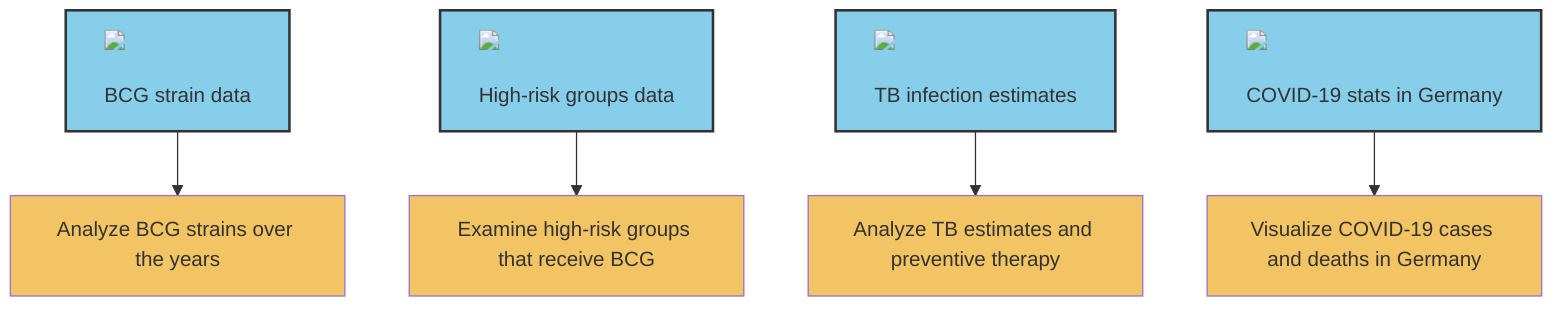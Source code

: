 graph TD;
    A["<img src='../input/hackathon/task_2-BCG_world_atlas_data-bcg_strain-7July2020.csv' /> <br/> BCG strain data"]:::data
    B["<img src='../input/hackathon/BCG_world_atlas_data-2020.csv' /> <br/> High-risk groups data"]:::data
    C["<img src='../input/hackathon/task_2-Tuberculosis_infection_estimates_for_2018.csv' /> <br/> TB infection estimates"]:::data
    D["<img src='../input/hackathon/task_2-Gemany_per_state_stats_20June2020.csv' /> <br/> COVID-19 stats in Germany"]:::data
    style A fill:#87CEEB
    style B fill:#87CEEB
    style C fill:#87CEEB
    style D fill:#87CEEB

    A --> E["Analyze BCG strains over the years"]
    style E fill:#F2C464

    B --> F["Examine high-risk groups that receive BCG"]
    style F fill:#F2C464

    C --> G["Analyze TB estimates and preventive therapy"]
    style G fill:#F2C464

    D --> H["Visualize COVID-19 cases and deaths in Germany"]
    style H fill:#F2C464
    
    classDef data fill:#87CEEB,stroke:#333,stroke-width:2px;
    classDef output fill:#F2C464,stroke:#333,stroke-width:2px;